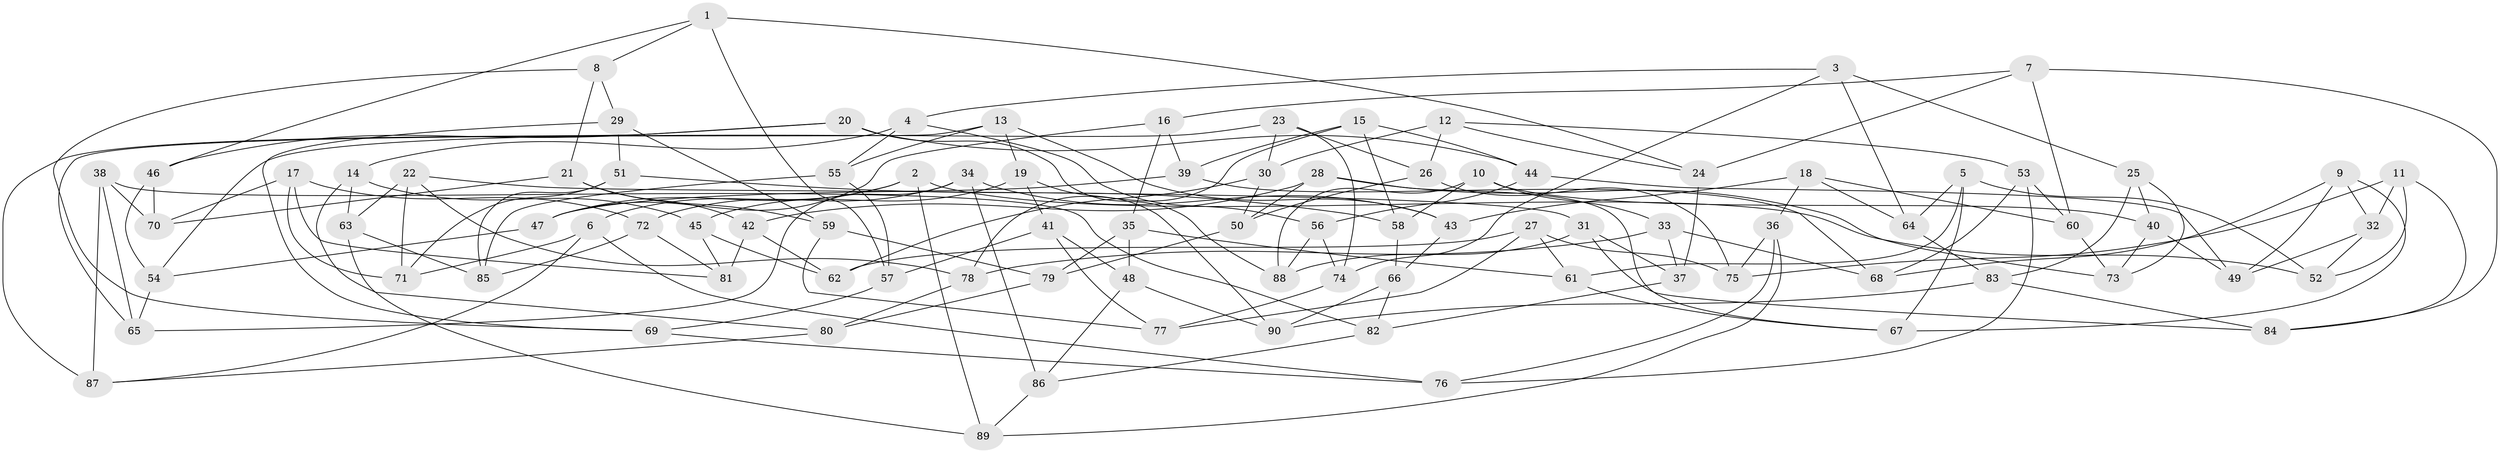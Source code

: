 // Generated by graph-tools (version 1.1) at 2025/03/03/09/25 03:03:05]
// undirected, 90 vertices, 180 edges
graph export_dot {
graph [start="1"]
  node [color=gray90,style=filled];
  1;
  2;
  3;
  4;
  5;
  6;
  7;
  8;
  9;
  10;
  11;
  12;
  13;
  14;
  15;
  16;
  17;
  18;
  19;
  20;
  21;
  22;
  23;
  24;
  25;
  26;
  27;
  28;
  29;
  30;
  31;
  32;
  33;
  34;
  35;
  36;
  37;
  38;
  39;
  40;
  41;
  42;
  43;
  44;
  45;
  46;
  47;
  48;
  49;
  50;
  51;
  52;
  53;
  54;
  55;
  56;
  57;
  58;
  59;
  60;
  61;
  62;
  63;
  64;
  65;
  66;
  67;
  68;
  69;
  70;
  71;
  72;
  73;
  74;
  75;
  76;
  77;
  78;
  79;
  80;
  81;
  82;
  83;
  84;
  85;
  86;
  87;
  88;
  89;
  90;
  1 -- 46;
  1 -- 57;
  1 -- 8;
  1 -- 24;
  2 -- 47;
  2 -- 52;
  2 -- 89;
  2 -- 6;
  3 -- 4;
  3 -- 64;
  3 -- 74;
  3 -- 25;
  4 -- 55;
  4 -- 14;
  4 -- 56;
  5 -- 52;
  5 -- 67;
  5 -- 61;
  5 -- 64;
  6 -- 76;
  6 -- 87;
  6 -- 71;
  7 -- 60;
  7 -- 16;
  7 -- 24;
  7 -- 84;
  8 -- 29;
  8 -- 21;
  8 -- 69;
  9 -- 49;
  9 -- 67;
  9 -- 68;
  9 -- 32;
  10 -- 33;
  10 -- 58;
  10 -- 88;
  10 -- 40;
  11 -- 32;
  11 -- 84;
  11 -- 52;
  11 -- 75;
  12 -- 53;
  12 -- 24;
  12 -- 30;
  12 -- 26;
  13 -- 43;
  13 -- 65;
  13 -- 55;
  13 -- 19;
  14 -- 80;
  14 -- 63;
  14 -- 45;
  15 -- 44;
  15 -- 58;
  15 -- 78;
  15 -- 39;
  16 -- 47;
  16 -- 35;
  16 -- 39;
  17 -- 72;
  17 -- 81;
  17 -- 71;
  17 -- 70;
  18 -- 64;
  18 -- 60;
  18 -- 36;
  18 -- 43;
  19 -- 41;
  19 -- 45;
  19 -- 90;
  20 -- 88;
  20 -- 46;
  20 -- 44;
  20 -- 87;
  21 -- 70;
  21 -- 42;
  21 -- 59;
  22 -- 31;
  22 -- 71;
  22 -- 63;
  22 -- 78;
  23 -- 54;
  23 -- 30;
  23 -- 26;
  23 -- 74;
  24 -- 37;
  25 -- 40;
  25 -- 83;
  25 -- 73;
  26 -- 50;
  26 -- 75;
  27 -- 62;
  27 -- 61;
  27 -- 75;
  27 -- 77;
  28 -- 50;
  28 -- 42;
  28 -- 67;
  28 -- 73;
  29 -- 69;
  29 -- 51;
  29 -- 59;
  30 -- 50;
  30 -- 62;
  31 -- 37;
  31 -- 84;
  31 -- 88;
  32 -- 52;
  32 -- 49;
  33 -- 78;
  33 -- 68;
  33 -- 37;
  34 -- 43;
  34 -- 65;
  34 -- 86;
  34 -- 72;
  35 -- 79;
  35 -- 61;
  35 -- 48;
  36 -- 75;
  36 -- 89;
  36 -- 76;
  37 -- 82;
  38 -- 65;
  38 -- 82;
  38 -- 70;
  38 -- 87;
  39 -- 68;
  39 -- 47;
  40 -- 73;
  40 -- 49;
  41 -- 57;
  41 -- 77;
  41 -- 48;
  42 -- 81;
  42 -- 62;
  43 -- 66;
  44 -- 56;
  44 -- 49;
  45 -- 81;
  45 -- 62;
  46 -- 54;
  46 -- 70;
  47 -- 54;
  48 -- 90;
  48 -- 86;
  50 -- 79;
  51 -- 85;
  51 -- 58;
  51 -- 71;
  53 -- 68;
  53 -- 76;
  53 -- 60;
  54 -- 65;
  55 -- 85;
  55 -- 57;
  56 -- 74;
  56 -- 88;
  57 -- 69;
  58 -- 66;
  59 -- 79;
  59 -- 77;
  60 -- 73;
  61 -- 67;
  63 -- 85;
  63 -- 89;
  64 -- 83;
  66 -- 82;
  66 -- 90;
  69 -- 76;
  72 -- 81;
  72 -- 85;
  74 -- 77;
  78 -- 80;
  79 -- 80;
  80 -- 87;
  82 -- 86;
  83 -- 90;
  83 -- 84;
  86 -- 89;
}
